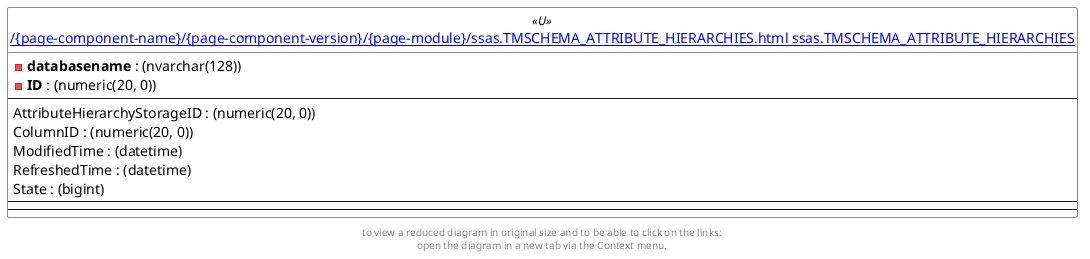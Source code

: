 @startuml
left to right direction
'top to bottom direction
hide circle
'avoide "." issues:
set namespaceSeparator none


skinparam class {
  BackgroundColor White
  BackgroundColor<<FN>> Yellow
  BackgroundColor<<FS>> Yellow
  BackgroundColor<<FT>> LightGray
  BackgroundColor<<IF>> Yellow
  BackgroundColor<<IS>> Yellow
  BackgroundColor<<P>> Aqua
  BackgroundColor<<PC>> Aqua
  BackgroundColor<<SN>> Yellow
  BackgroundColor<<SO>> SlateBlue
  BackgroundColor<<TF>> LightGray
  BackgroundColor<<TR>> Tomato
  BackgroundColor<<U>> White
  BackgroundColor<<V>> WhiteSmoke
  BackgroundColor<<X>> Aqua
}


entity "[[{site-url}/{page-component-name}/{page-component-version}/{page-module}/ssas.TMSCHEMA_ATTRIBUTE_HIERARCHIES.html ssas.TMSCHEMA_ATTRIBUTE_HIERARCHIES]]" as ssas.TMSCHEMA_ATTRIBUTE_HIERARCHIES << U >> {
  - **databasename** : (nvarchar(128))
  - **ID** : (numeric(20, 0))
  --
  AttributeHierarchyStorageID : (numeric(20, 0))
  ColumnID : (numeric(20, 0))
  ModifiedTime : (datetime)
  RefreshedTime : (datetime)
  State : (bigint)
  --
  --
}



footer
to view a reduced diagram in original size and to be able to click on the links:
open the diagram in a new tab via the Context menu.
end footer

@enduml

